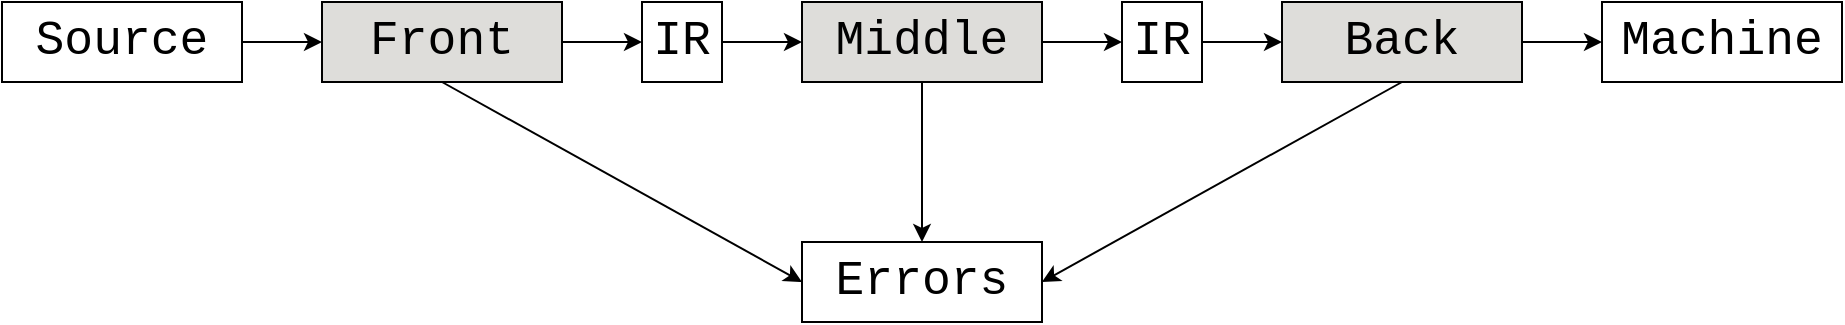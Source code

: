 <mxfile version="23.1.6" type="device">
  <diagram name="Page-1" id="DH0VSUAS_0w_N3MlrScq">
    <mxGraphModel dx="1134" dy="1136" grid="1" gridSize="10" guides="1" tooltips="1" connect="1" arrows="1" fold="1" page="1" pageScale="1" pageWidth="850" pageHeight="1100" math="0" shadow="0">
      <root>
        <mxCell id="0" />
        <mxCell id="1" parent="0" />
        <mxCell id="PgKA3caZ3Ft2EnKoRNSa-3" value="" style="edgeStyle=orthogonalEdgeStyle;rounded=0;orthogonalLoop=1;jettySize=auto;html=1;" edge="1" parent="1" source="PgKA3caZ3Ft2EnKoRNSa-1" target="PgKA3caZ3Ft2EnKoRNSa-2">
          <mxGeometry relative="1" as="geometry" />
        </mxCell>
        <mxCell id="PgKA3caZ3Ft2EnKoRNSa-1" value="Source" style="rounded=0;whiteSpace=wrap;html=1;fontSize=24;fontFamily=Courier New;" vertex="1" parent="1">
          <mxGeometry x="280" y="360" width="120" height="40" as="geometry" />
        </mxCell>
        <mxCell id="PgKA3caZ3Ft2EnKoRNSa-9" value="" style="edgeStyle=orthogonalEdgeStyle;rounded=0;orthogonalLoop=1;jettySize=auto;html=1;" edge="1" parent="1" source="PgKA3caZ3Ft2EnKoRNSa-2" target="PgKA3caZ3Ft2EnKoRNSa-4">
          <mxGeometry relative="1" as="geometry" />
        </mxCell>
        <mxCell id="PgKA3caZ3Ft2EnKoRNSa-2" value="Front" style="rounded=0;whiteSpace=wrap;html=1;fontSize=24;fontFamily=Courier New;labelBackgroundColor=none;fillColor=#deddda;" vertex="1" parent="1">
          <mxGeometry x="440" y="360" width="120" height="40" as="geometry" />
        </mxCell>
        <mxCell id="PgKA3caZ3Ft2EnKoRNSa-10" value="" style="edgeStyle=orthogonalEdgeStyle;rounded=0;orthogonalLoop=1;jettySize=auto;html=1;" edge="1" parent="1" source="PgKA3caZ3Ft2EnKoRNSa-4" target="PgKA3caZ3Ft2EnKoRNSa-5">
          <mxGeometry relative="1" as="geometry" />
        </mxCell>
        <mxCell id="PgKA3caZ3Ft2EnKoRNSa-4" value="IR" style="rounded=0;whiteSpace=wrap;html=1;fontSize=24;fontFamily=Courier New;" vertex="1" parent="1">
          <mxGeometry x="600" y="360" width="40" height="40" as="geometry" />
        </mxCell>
        <mxCell id="PgKA3caZ3Ft2EnKoRNSa-11" value="" style="edgeStyle=orthogonalEdgeStyle;rounded=0;orthogonalLoop=1;jettySize=auto;html=1;" edge="1" parent="1" source="PgKA3caZ3Ft2EnKoRNSa-5" target="PgKA3caZ3Ft2EnKoRNSa-6">
          <mxGeometry relative="1" as="geometry" />
        </mxCell>
        <mxCell id="PgKA3caZ3Ft2EnKoRNSa-16" value="" style="edgeStyle=orthogonalEdgeStyle;rounded=0;orthogonalLoop=1;jettySize=auto;html=1;" edge="1" parent="1" source="PgKA3caZ3Ft2EnKoRNSa-5" target="PgKA3caZ3Ft2EnKoRNSa-14">
          <mxGeometry relative="1" as="geometry" />
        </mxCell>
        <mxCell id="PgKA3caZ3Ft2EnKoRNSa-5" value="Middle" style="rounded=0;whiteSpace=wrap;html=1;fontSize=24;fontFamily=Courier New;fillColor=#deddda;" vertex="1" parent="1">
          <mxGeometry x="680" y="360" width="120" height="40" as="geometry" />
        </mxCell>
        <mxCell id="PgKA3caZ3Ft2EnKoRNSa-12" value="" style="edgeStyle=orthogonalEdgeStyle;rounded=0;orthogonalLoop=1;jettySize=auto;html=1;" edge="1" parent="1" source="PgKA3caZ3Ft2EnKoRNSa-6" target="PgKA3caZ3Ft2EnKoRNSa-7">
          <mxGeometry relative="1" as="geometry" />
        </mxCell>
        <mxCell id="PgKA3caZ3Ft2EnKoRNSa-6" value="IR" style="rounded=0;whiteSpace=wrap;html=1;fontSize=24;fontFamily=Courier New;" vertex="1" parent="1">
          <mxGeometry x="840" y="360" width="40" height="40" as="geometry" />
        </mxCell>
        <mxCell id="PgKA3caZ3Ft2EnKoRNSa-13" value="" style="edgeStyle=orthogonalEdgeStyle;rounded=0;orthogonalLoop=1;jettySize=auto;html=1;" edge="1" parent="1" source="PgKA3caZ3Ft2EnKoRNSa-7" target="PgKA3caZ3Ft2EnKoRNSa-8">
          <mxGeometry relative="1" as="geometry" />
        </mxCell>
        <mxCell id="PgKA3caZ3Ft2EnKoRNSa-7" value="Back" style="rounded=0;whiteSpace=wrap;html=1;fontSize=24;fontFamily=Courier New;fillColor=#deddda;" vertex="1" parent="1">
          <mxGeometry x="920" y="360" width="120" height="40" as="geometry" />
        </mxCell>
        <mxCell id="PgKA3caZ3Ft2EnKoRNSa-8" value="Machine" style="rounded=0;whiteSpace=wrap;html=1;fontSize=24;fontFamily=Courier New;" vertex="1" parent="1">
          <mxGeometry x="1080" y="360" width="120" height="40" as="geometry" />
        </mxCell>
        <mxCell id="PgKA3caZ3Ft2EnKoRNSa-14" value="Errors" style="rounded=0;whiteSpace=wrap;html=1;fontSize=24;fontFamily=Courier New;" vertex="1" parent="1">
          <mxGeometry x="680" y="480" width="120" height="40" as="geometry" />
        </mxCell>
        <mxCell id="PgKA3caZ3Ft2EnKoRNSa-15" value="" style="endArrow=classic;html=1;rounded=0;exitX=0.5;exitY=1;exitDx=0;exitDy=0;entryX=0;entryY=0.5;entryDx=0;entryDy=0;" edge="1" parent="1" source="PgKA3caZ3Ft2EnKoRNSa-2" target="PgKA3caZ3Ft2EnKoRNSa-14">
          <mxGeometry width="50" height="50" relative="1" as="geometry">
            <mxPoint x="790" y="290" as="sourcePoint" />
            <mxPoint x="840" y="240" as="targetPoint" />
          </mxGeometry>
        </mxCell>
        <mxCell id="PgKA3caZ3Ft2EnKoRNSa-17" value="" style="endArrow=classic;html=1;rounded=0;exitX=0.5;exitY=1;exitDx=0;exitDy=0;entryX=1;entryY=0.5;entryDx=0;entryDy=0;" edge="1" parent="1" source="PgKA3caZ3Ft2EnKoRNSa-7" target="PgKA3caZ3Ft2EnKoRNSa-14">
          <mxGeometry width="50" height="50" relative="1" as="geometry">
            <mxPoint x="790" y="290" as="sourcePoint" />
            <mxPoint x="840" y="240" as="targetPoint" />
          </mxGeometry>
        </mxCell>
      </root>
    </mxGraphModel>
  </diagram>
</mxfile>

